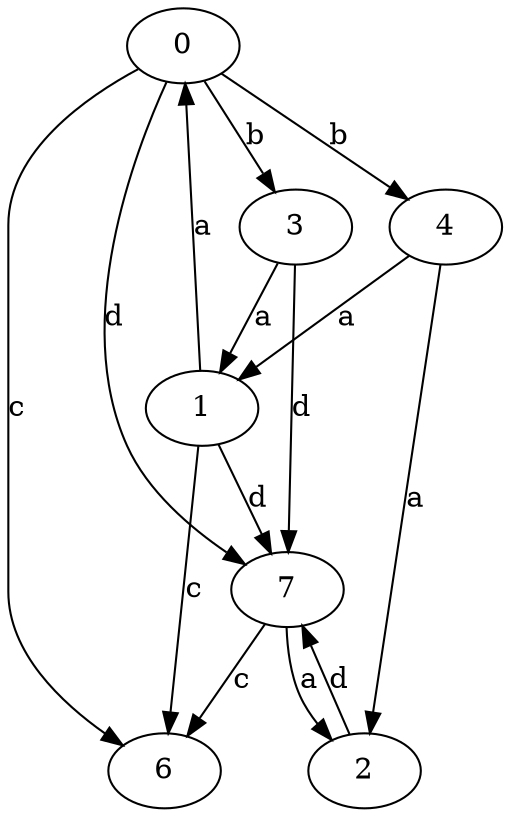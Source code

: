 strict digraph  {
0;
1;
2;
3;
4;
6;
7;
0 -> 3  [label=b];
0 -> 4  [label=b];
0 -> 6  [label=c];
0 -> 7  [label=d];
1 -> 0  [label=a];
1 -> 6  [label=c];
1 -> 7  [label=d];
2 -> 7  [label=d];
3 -> 1  [label=a];
3 -> 7  [label=d];
4 -> 1  [label=a];
4 -> 2  [label=a];
7 -> 2  [label=a];
7 -> 6  [label=c];
}
